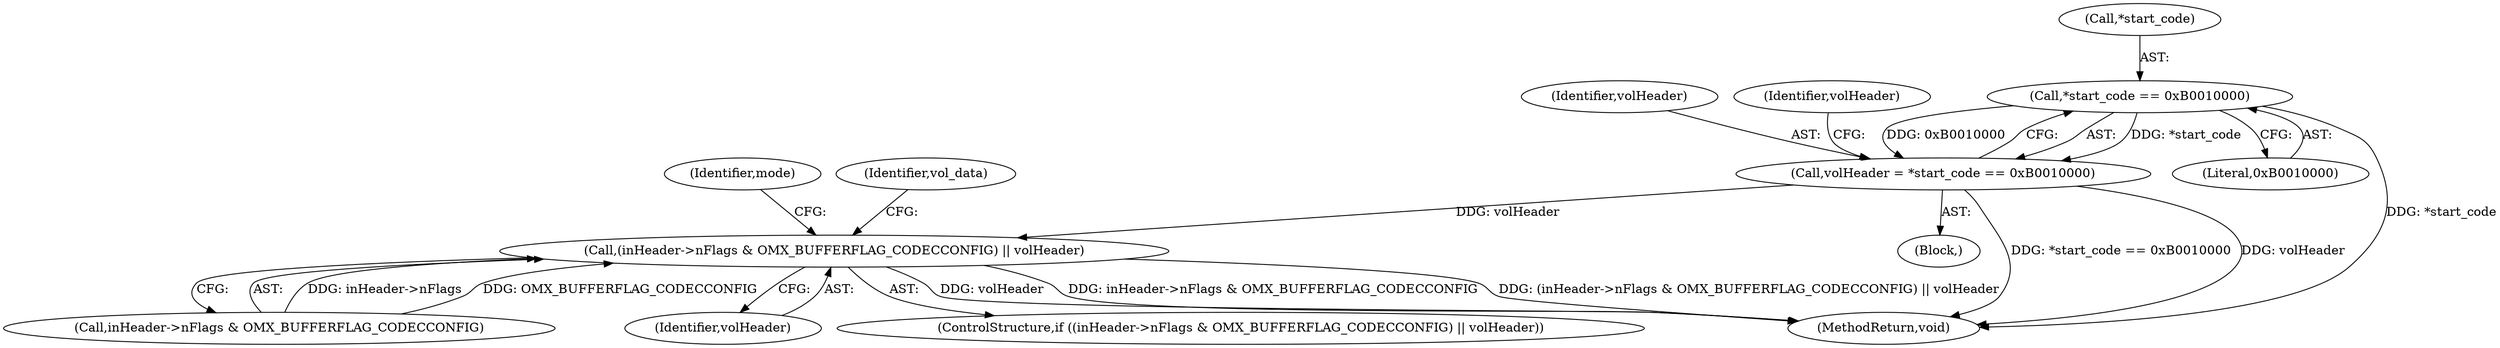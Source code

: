 digraph "0_Android_d4271b792bdad85a80e2b83ab34c4b30b74f53ec@pointer" {
"1000257" [label="(Call,*start_code == 0xB0010000)"];
"1000255" [label="(Call,volHeader = *start_code == 0xB0010000)"];
"1000284" [label="(Call,(inHeader->nFlags & OMX_BUFFERFLAG_CODECCONFIG) || volHeader)"];
"1000255" [label="(Call,volHeader = *start_code == 0xB0010000)"];
"1000256" [label="(Identifier,volHeader)"];
"1000284" [label="(Call,(inHeader->nFlags & OMX_BUFFERFLAG_CODECCONFIG) || volHeader)"];
"1000283" [label="(ControlStructure,if ((inHeader->nFlags & OMX_BUFFERFLAG_CODECCONFIG) || volHeader))"];
"1000260" [label="(Literal,0xB0010000)"];
"1000258" [label="(Call,*start_code)"];
"1000304" [label="(Identifier,mode)"];
"1000715" [label="(MethodReturn,void)"];
"1000285" [label="(Call,inHeader->nFlags & OMX_BUFFERFLAG_CODECCONFIG)"];
"1000129" [label="(Block,)"];
"1000290" [label="(Identifier,volHeader)"];
"1000294" [label="(Identifier,vol_data)"];
"1000257" [label="(Call,*start_code == 0xB0010000)"];
"1000262" [label="(Identifier,volHeader)"];
"1000257" -> "1000255"  [label="AST: "];
"1000257" -> "1000260"  [label="CFG: "];
"1000258" -> "1000257"  [label="AST: "];
"1000260" -> "1000257"  [label="AST: "];
"1000255" -> "1000257"  [label="CFG: "];
"1000257" -> "1000715"  [label="DDG: *start_code"];
"1000257" -> "1000255"  [label="DDG: *start_code"];
"1000257" -> "1000255"  [label="DDG: 0xB0010000"];
"1000255" -> "1000129"  [label="AST: "];
"1000256" -> "1000255"  [label="AST: "];
"1000262" -> "1000255"  [label="CFG: "];
"1000255" -> "1000715"  [label="DDG: *start_code == 0xB0010000"];
"1000255" -> "1000715"  [label="DDG: volHeader"];
"1000255" -> "1000284"  [label="DDG: volHeader"];
"1000284" -> "1000283"  [label="AST: "];
"1000284" -> "1000285"  [label="CFG: "];
"1000284" -> "1000290"  [label="CFG: "];
"1000285" -> "1000284"  [label="AST: "];
"1000290" -> "1000284"  [label="AST: "];
"1000294" -> "1000284"  [label="CFG: "];
"1000304" -> "1000284"  [label="CFG: "];
"1000284" -> "1000715"  [label="DDG: inHeader->nFlags & OMX_BUFFERFLAG_CODECCONFIG"];
"1000284" -> "1000715"  [label="DDG: (inHeader->nFlags & OMX_BUFFERFLAG_CODECCONFIG) || volHeader"];
"1000284" -> "1000715"  [label="DDG: volHeader"];
"1000285" -> "1000284"  [label="DDG: inHeader->nFlags"];
"1000285" -> "1000284"  [label="DDG: OMX_BUFFERFLAG_CODECCONFIG"];
}
